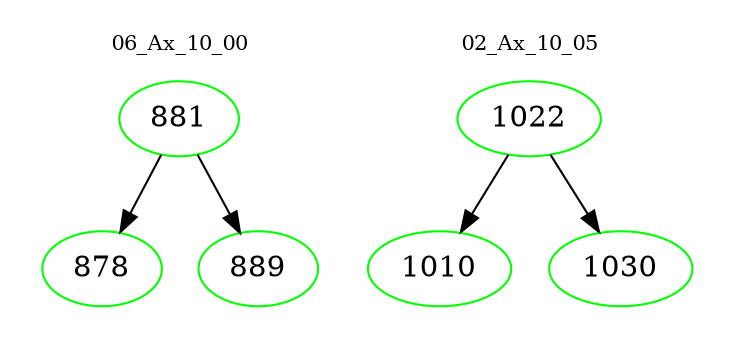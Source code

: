 digraph{
subgraph cluster_0 {
color = white
label = "06_Ax_10_00";
fontsize=10;
T0_881 [label="881", color="green"]
T0_881 -> T0_878 [color="black"]
T0_878 [label="878", color="green"]
T0_881 -> T0_889 [color="black"]
T0_889 [label="889", color="green"]
}
subgraph cluster_1 {
color = white
label = "02_Ax_10_05";
fontsize=10;
T1_1022 [label="1022", color="green"]
T1_1022 -> T1_1010 [color="black"]
T1_1010 [label="1010", color="green"]
T1_1022 -> T1_1030 [color="black"]
T1_1030 [label="1030", color="green"]
}
}
